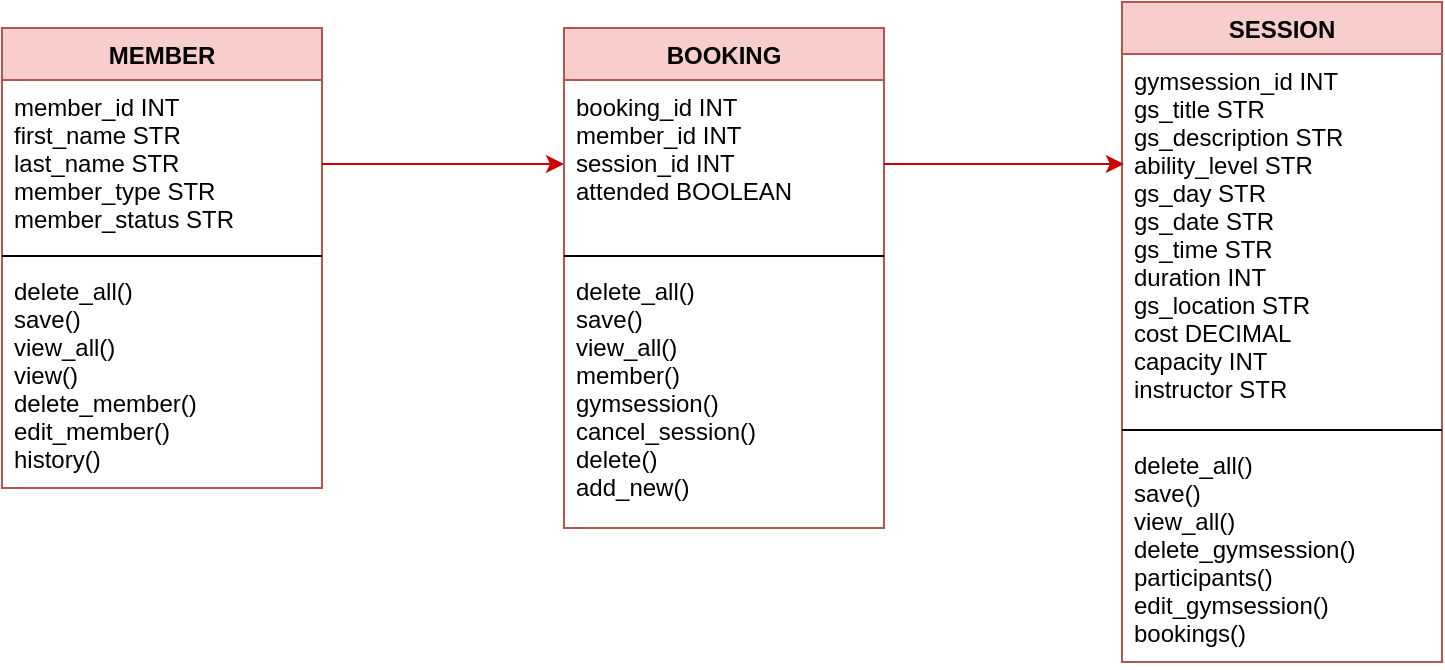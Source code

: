<mxfile version="14.5.6" type="github">
  <diagram id="fPTG1AizfmxHgHSCyzeI" name="Page-1">
    <mxGraphModel dx="868" dy="450" grid="1" gridSize="10" guides="1" tooltips="1" connect="1" arrows="1" fold="1" page="1" pageScale="1" pageWidth="827" pageHeight="1169" math="0" shadow="0">
      <root>
        <mxCell id="0" />
        <mxCell id="1" parent="0" />
        <mxCell id="mBYLkwpks0d8XWAlaIQU-1" value="MEMBER" style="swimlane;fontStyle=1;align=center;verticalAlign=top;childLayout=stackLayout;horizontal=1;startSize=26;horizontalStack=0;resizeParent=1;resizeParentMax=0;resizeLast=0;collapsible=1;marginBottom=0;fillColor=#f8cecc;strokeColor=#b85450;" parent="1" vertex="1">
          <mxGeometry x="40" y="60" width="160" height="230" as="geometry" />
        </mxCell>
        <mxCell id="mBYLkwpks0d8XWAlaIQU-2" value="member_id INT&#xa;first_name STR&#xa;last_name STR&#xa;member_type STR&#xa;member_status STR" style="text;strokeColor=none;fillColor=none;align=left;verticalAlign=top;spacingLeft=4;spacingRight=4;overflow=hidden;rotatable=0;points=[[0,0.5],[1,0.5]];portConstraint=eastwest;" parent="mBYLkwpks0d8XWAlaIQU-1" vertex="1">
          <mxGeometry y="26" width="160" height="84" as="geometry" />
        </mxCell>
        <mxCell id="mBYLkwpks0d8XWAlaIQU-3" value="" style="line;strokeWidth=1;fillColor=none;align=left;verticalAlign=middle;spacingTop=-1;spacingLeft=3;spacingRight=3;rotatable=0;labelPosition=right;points=[];portConstraint=eastwest;" parent="mBYLkwpks0d8XWAlaIQU-1" vertex="1">
          <mxGeometry y="110" width="160" height="8" as="geometry" />
        </mxCell>
        <mxCell id="mBYLkwpks0d8XWAlaIQU-4" value="delete_all()&#xa;save()&#xa;view_all()&#xa;view()&#xa;delete_member()&#xa;edit_member()&#xa;history()" style="text;strokeColor=none;fillColor=none;align=left;verticalAlign=top;spacingLeft=4;spacingRight=4;overflow=hidden;rotatable=0;points=[[0,0.5],[1,0.5]];portConstraint=eastwest;" parent="mBYLkwpks0d8XWAlaIQU-1" vertex="1">
          <mxGeometry y="118" width="160" height="112" as="geometry" />
        </mxCell>
        <mxCell id="mBYLkwpks0d8XWAlaIQU-5" value="BOOKING" style="swimlane;fontStyle=1;align=center;verticalAlign=top;childLayout=stackLayout;horizontal=1;startSize=26;horizontalStack=0;resizeParent=1;resizeParentMax=0;resizeLast=0;collapsible=1;marginBottom=0;fillColor=#f8cecc;strokeColor=#b85450;" parent="1" vertex="1">
          <mxGeometry x="321" y="60" width="160" height="250" as="geometry" />
        </mxCell>
        <mxCell id="mBYLkwpks0d8XWAlaIQU-6" value="booking_id INT&#xa;member_id INT&#xa;session_id INT&#xa;attended BOOLEAN" style="text;strokeColor=none;fillColor=none;align=left;verticalAlign=top;spacingLeft=4;spacingRight=4;overflow=hidden;rotatable=0;points=[[0,0.5],[1,0.5]];portConstraint=eastwest;" parent="mBYLkwpks0d8XWAlaIQU-5" vertex="1">
          <mxGeometry y="26" width="160" height="84" as="geometry" />
        </mxCell>
        <mxCell id="mBYLkwpks0d8XWAlaIQU-7" value="" style="line;strokeWidth=1;fillColor=none;align=left;verticalAlign=middle;spacingTop=-1;spacingLeft=3;spacingRight=3;rotatable=0;labelPosition=right;points=[];portConstraint=eastwest;" parent="mBYLkwpks0d8XWAlaIQU-5" vertex="1">
          <mxGeometry y="110" width="160" height="8" as="geometry" />
        </mxCell>
        <mxCell id="mBYLkwpks0d8XWAlaIQU-8" value="delete_all()&#xa;save()&#xa;view_all()&#xa;member()&#xa;gymsession()&#xa;cancel_session()&#xa;delete()&#xa;add_new()" style="text;strokeColor=none;fillColor=none;align=left;verticalAlign=top;spacingLeft=4;spacingRight=4;overflow=hidden;rotatable=0;points=[[0,0.5],[1,0.5]];portConstraint=eastwest;" parent="mBYLkwpks0d8XWAlaIQU-5" vertex="1">
          <mxGeometry y="118" width="160" height="132" as="geometry" />
        </mxCell>
        <mxCell id="mBYLkwpks0d8XWAlaIQU-9" value="SESSION" style="swimlane;fontStyle=1;align=center;verticalAlign=top;childLayout=stackLayout;horizontal=1;startSize=26;horizontalStack=0;resizeParent=1;resizeParentMax=0;resizeLast=0;collapsible=1;marginBottom=0;fillColor=#f8cecc;strokeColor=#b85450;" parent="1" vertex="1">
          <mxGeometry x="600" y="47" width="160" height="330" as="geometry" />
        </mxCell>
        <mxCell id="mBYLkwpks0d8XWAlaIQU-10" value="gymsession_id INT&#xa;gs_title STR&#xa;gs_description STR&#xa;ability_level STR&#xa;gs_day STR&#xa;gs_date STR&#xa;gs_time STR&#xa;duration INT&#xa;gs_location STR&#xa;cost DECIMAL&#xa;capacity INT&#xa;instructor STR&#xa;" style="text;strokeColor=none;fillColor=none;align=left;verticalAlign=top;spacingLeft=4;spacingRight=4;overflow=hidden;rotatable=0;points=[[0,0.5],[1,0.5]];portConstraint=eastwest;" parent="mBYLkwpks0d8XWAlaIQU-9" vertex="1">
          <mxGeometry y="26" width="160" height="184" as="geometry" />
        </mxCell>
        <mxCell id="mBYLkwpks0d8XWAlaIQU-11" value="" style="line;strokeWidth=1;fillColor=none;align=left;verticalAlign=middle;spacingTop=-1;spacingLeft=3;spacingRight=3;rotatable=0;labelPosition=right;points=[];portConstraint=eastwest;" parent="mBYLkwpks0d8XWAlaIQU-9" vertex="1">
          <mxGeometry y="210" width="160" height="8" as="geometry" />
        </mxCell>
        <mxCell id="mBYLkwpks0d8XWAlaIQU-12" value="delete_all()&#xa;save()&#xa;view_all()&#xa;delete_gymsession()&#xa;participants()&#xa;edit_gymsession()&#xa;bookings()&#xa;" style="text;strokeColor=none;fillColor=none;align=left;verticalAlign=top;spacingLeft=4;spacingRight=4;overflow=hidden;rotatable=0;points=[[0,0.5],[1,0.5]];portConstraint=eastwest;" parent="mBYLkwpks0d8XWAlaIQU-9" vertex="1">
          <mxGeometry y="218" width="160" height="112" as="geometry" />
        </mxCell>
        <mxCell id="mBYLkwpks0d8XWAlaIQU-18" style="edgeStyle=orthogonalEdgeStyle;rounded=0;orthogonalLoop=1;jettySize=auto;html=1;exitX=1;exitY=0.5;exitDx=0;exitDy=0;entryX=0;entryY=0.5;entryDx=0;entryDy=0;strokeColor=#CC0000;" parent="1" source="mBYLkwpks0d8XWAlaIQU-2" target="mBYLkwpks0d8XWAlaIQU-6" edge="1">
          <mxGeometry relative="1" as="geometry" />
        </mxCell>
        <mxCell id="mBYLkwpks0d8XWAlaIQU-19" style="edgeStyle=orthogonalEdgeStyle;rounded=0;orthogonalLoop=1;jettySize=auto;html=1;exitX=1;exitY=0.5;exitDx=0;exitDy=0;entryX=0.006;entryY=0.299;entryDx=0;entryDy=0;entryPerimeter=0;strokeColor=#CC0000;" parent="1" source="mBYLkwpks0d8XWAlaIQU-6" target="mBYLkwpks0d8XWAlaIQU-10" edge="1">
          <mxGeometry relative="1" as="geometry" />
        </mxCell>
      </root>
    </mxGraphModel>
  </diagram>
</mxfile>
